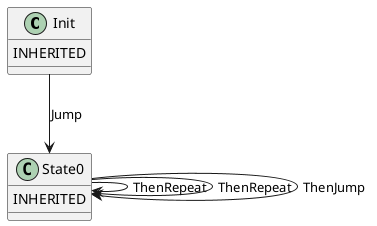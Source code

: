 @startuml
Init : INHERITED
Init --> State0 : Jump
State0 : INHERITED
State0 --> State0 : ThenRepeat
State0 --> State0 : ThenRepeat
State0 --> State0 : ThenJump
@enduml
